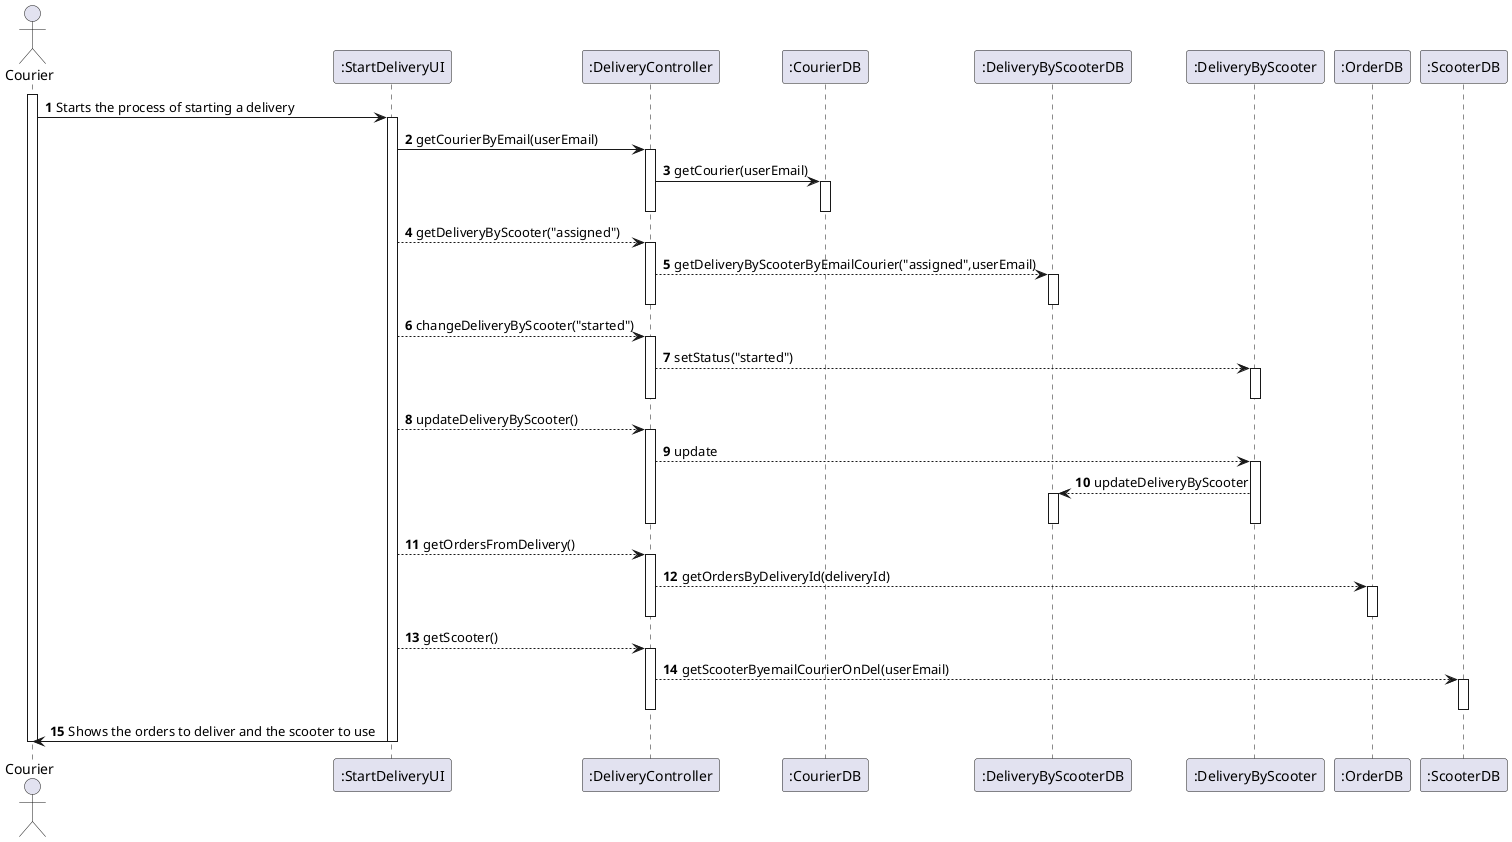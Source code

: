 @startuml
autonumber
'hide footbox
actor "Courier" as COU

participant ":StartDeliveryUI" as UI
participant ":DeliveryController" as CTRL
participant ":CourierDB" as CDB
participant ":DeliveryByScooterDB" as DSCOODB
participant ":DeliveryByScooter" as DSCOO
participant ":OrderDB" as ODB
participant ":ScooterDB"  as SDB

activate COU
COU -> UI : Starts the process of starting a delivery
activate UI

UI -> CTRL : getCourierByEmail(userEmail)
activate CTRL

CTRL -> CDB: getCourier(userEmail)
activate CDB
deactivate CDB

deactivate CTRL

UI --> CTRL : getDeliveryByScooter("assigned")
activate CTRL

CTRL --> DSCOODB :getDeliveryByScooterByEmailCourier("assigned",userEmail)
activate DSCOODB
deactivate DSCOODB

deactivate CTRL

UI --> CTRL : changeDeliveryByScooter("started")
activate CTRL

CTRL --> DSCOO : setStatus("started")
activate DSCOO
deactivate DSCOO

deactivate CTRL

UI --> CTRL : updateDeliveryByScooter()
activate CTRL

CTRL --> DSCOO : update
activate DSCOO

DSCOO --> DSCOODB: updateDeliveryByScooter
activate DSCOODB
deactivate DSCOODB

deactivate DSCOO

deactivate CTRL

UI --> CTRL : getOrdersFromDelivery()
activate CTRL

CTRL --> ODB :getOrdersByDeliveryId(deliveryId)
activate ODB
deactivate ODB

deactivate CTRL

UI --> CTRL : getScooter()
activate CTRL

CTRL --> SDB :getScooterByemailCourierOnDel(userEmail)
activate SDB
deactivate SDB

deactivate CTRL

UI -> COU : Shows the orders to deliver and the scooter to use

deactivate UI
deactivate COU


@enduml
